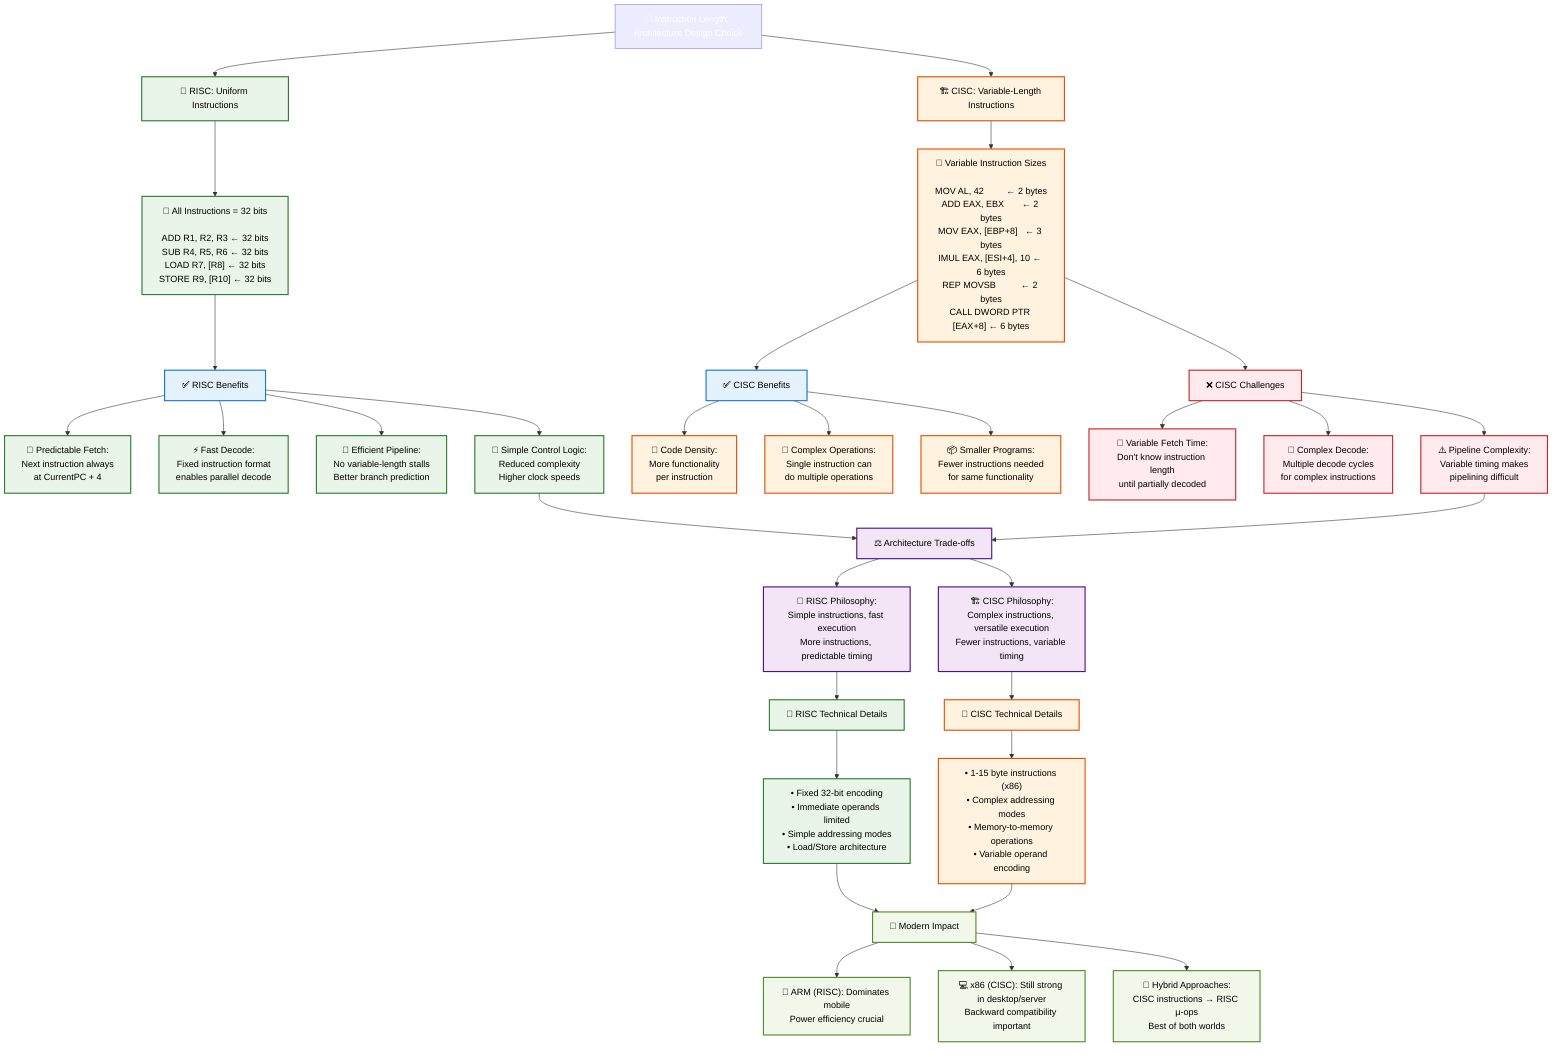 flowchart TD
    Title["🎯 Instruction Length: Architecture Design Choice"]
    
    Title --> RISC_Side["🏃 RISC: Uniform Instructions"]
    Title --> CISC_Side["🏗️ CISC: Variable-Length Instructions"]
    
    %% RISC Side
    RISC_Side --> RISC_Example["📏 All Instructions = 32 bits<br/><br/>ADD R1, R2, R3    ← 32 bits<br/>SUB R4, R5, R6    ← 32 bits<br/>LOAD R7, [R8]     ← 32 bits<br/>STORE R9, [R10]   ← 32 bits"]
    
    RISC_Example --> RISC_Benefits["✅ RISC Benefits"]
    RISC_Benefits --> RB1["🎯 Predictable Fetch:<br/>Next instruction always<br/>at CurrentPC + 4"]
    RISC_Benefits --> RB2["⚡ Fast Decode:<br/>Fixed instruction format<br/>enables parallel decode"]
    RISC_Benefits --> RB3["🔄 Efficient Pipeline:<br/>No variable-length stalls<br/>Better branch prediction"]
    RISC_Benefits --> RB4["🧠 Simple Control Logic:<br/>Reduced complexity<br/>Higher clock speeds"]
    
    %% CISC Side  
    CISC_Side --> CISC_Example["📏 Variable Instruction Sizes<br/><br/>MOV AL, 42         ← 2 bytes<br/>ADD EAX, EBX       ← 2 bytes<br/>MOV EAX, [EBP+8]   ← 3 bytes<br/>IMUL EAX, [ESI+4], 10 ← 6 bytes<br/>REP MOVSB          ← 2 bytes<br/>CALL DWORD PTR [EAX+8] ← 6 bytes"]
    
    CISC_Example --> CISC_Benefits["✅ CISC Benefits"]
    CISC_Benefits --> CB1["💾 Code Density:<br/>More functionality<br/>per instruction"]
    CISC_Benefits --> CB2["🎪 Complex Operations:<br/>Single instruction can<br/>do multiple operations"]
    CISC_Benefits --> CB3["📦 Smaller Programs:<br/>Fewer instructions needed<br/>for same functionality"]
    
    CISC_Example --> CISC_Challenges["❌ CISC Challenges"]
    CISC_Challenges --> CC1["🐌 Variable Fetch Time:<br/>Don't know instruction length<br/>until partially decoded"]
    CISC_Challenges --> CC2["🧩 Complex Decode:<br/>Multiple decode cycles<br/>for complex instructions"]
    CISC_Challenges --> CC3["⚠️ Pipeline Complexity:<br/>Variable timing makes<br/>pipelining difficult"]
    
    %% Comparison Section
    RB4 --> Comparison["⚖️ Architecture Trade-offs"]
    CC3 --> Comparison
    
    Comparison --> Trade1["🏃 RISC Philosophy:<br/>Simple instructions, fast execution<br/>More instructions, predictable timing"]
    Comparison --> Trade2["🏗️ CISC Philosophy:<br/>Complex instructions, versatile execution<br/>Fewer instructions, variable timing"]
    
    %% Technical Details
    Trade1 --> TechRISC["🔧 RISC Technical Details"]
    TechRISC --> TR1["• Fixed 32-bit encoding<br/>• Immediate operands limited<br/>• Simple addressing modes<br/>• Load/Store architecture"]
    
    Trade2 --> TechCISC["🔧 CISC Technical Details"]  
    TechCISC --> TC1["• 1-15 byte instructions (x86)<br/>• Complex addressing modes<br/>• Memory-to-memory operations<br/>• Variable operand encoding"]
    
    %% Modern Impact
    TR1 --> Modern["🚀 Modern Impact"]
    TC1 --> Modern
    
    Modern --> M1["📱 ARM (RISC): Dominates mobile<br/>Power efficiency crucial"]
    Modern --> M2["💻 x86 (CISC): Still strong in desktop/server<br/>Backward compatibility important"]
    Modern --> M3["🔄 Hybrid Approaches:<br/>CISC instructions → RISC μ-ops<br/>Best of both worlds"]
    
    %% Styling
    classDef riscStyle fill:#e8f5e8,stroke:#2e7d32,stroke-width:2px,color:#000000
    classDef ciscStyle fill:#fff3e0,stroke:#e65100,stroke-width:2px,color:#000000
    classDef benefitStyle fill:#e3f2fd,stroke:#1976d2,stroke-width:2px,color:#000000
    classDef challengeStyle fill:#ffebee,stroke:#c62828,stroke-width:2px,color:#000000
    classDef comparisonStyle fill:#f3e5f5,stroke:#4a148c,stroke-width:2px,color:#000000
    classDef modernStyle fill:#f1f8e9,stroke:#558b2f,stroke-width:2px,color:#000000
    classDef default color:#000000
    classDef lightText color:#ffffff
    
    class RISC_Side,RISC_Example,RB1,RB2,RB3,RB4,TechRISC,TR1 riscStyle
    class CISC_Side,CISC_Example,CB1,CB2,CB3,TechCISC,TC1 ciscStyle
    class RISC_Benefits,CISC_Benefits benefitStyle
    class CISC_Challenges,CC1,CC2,CC3 challengeStyle
    class Comparison,Trade1,Trade2 comparisonStyle
    class Modern,M1,M2,M3 modernStyle
    class Title lightText